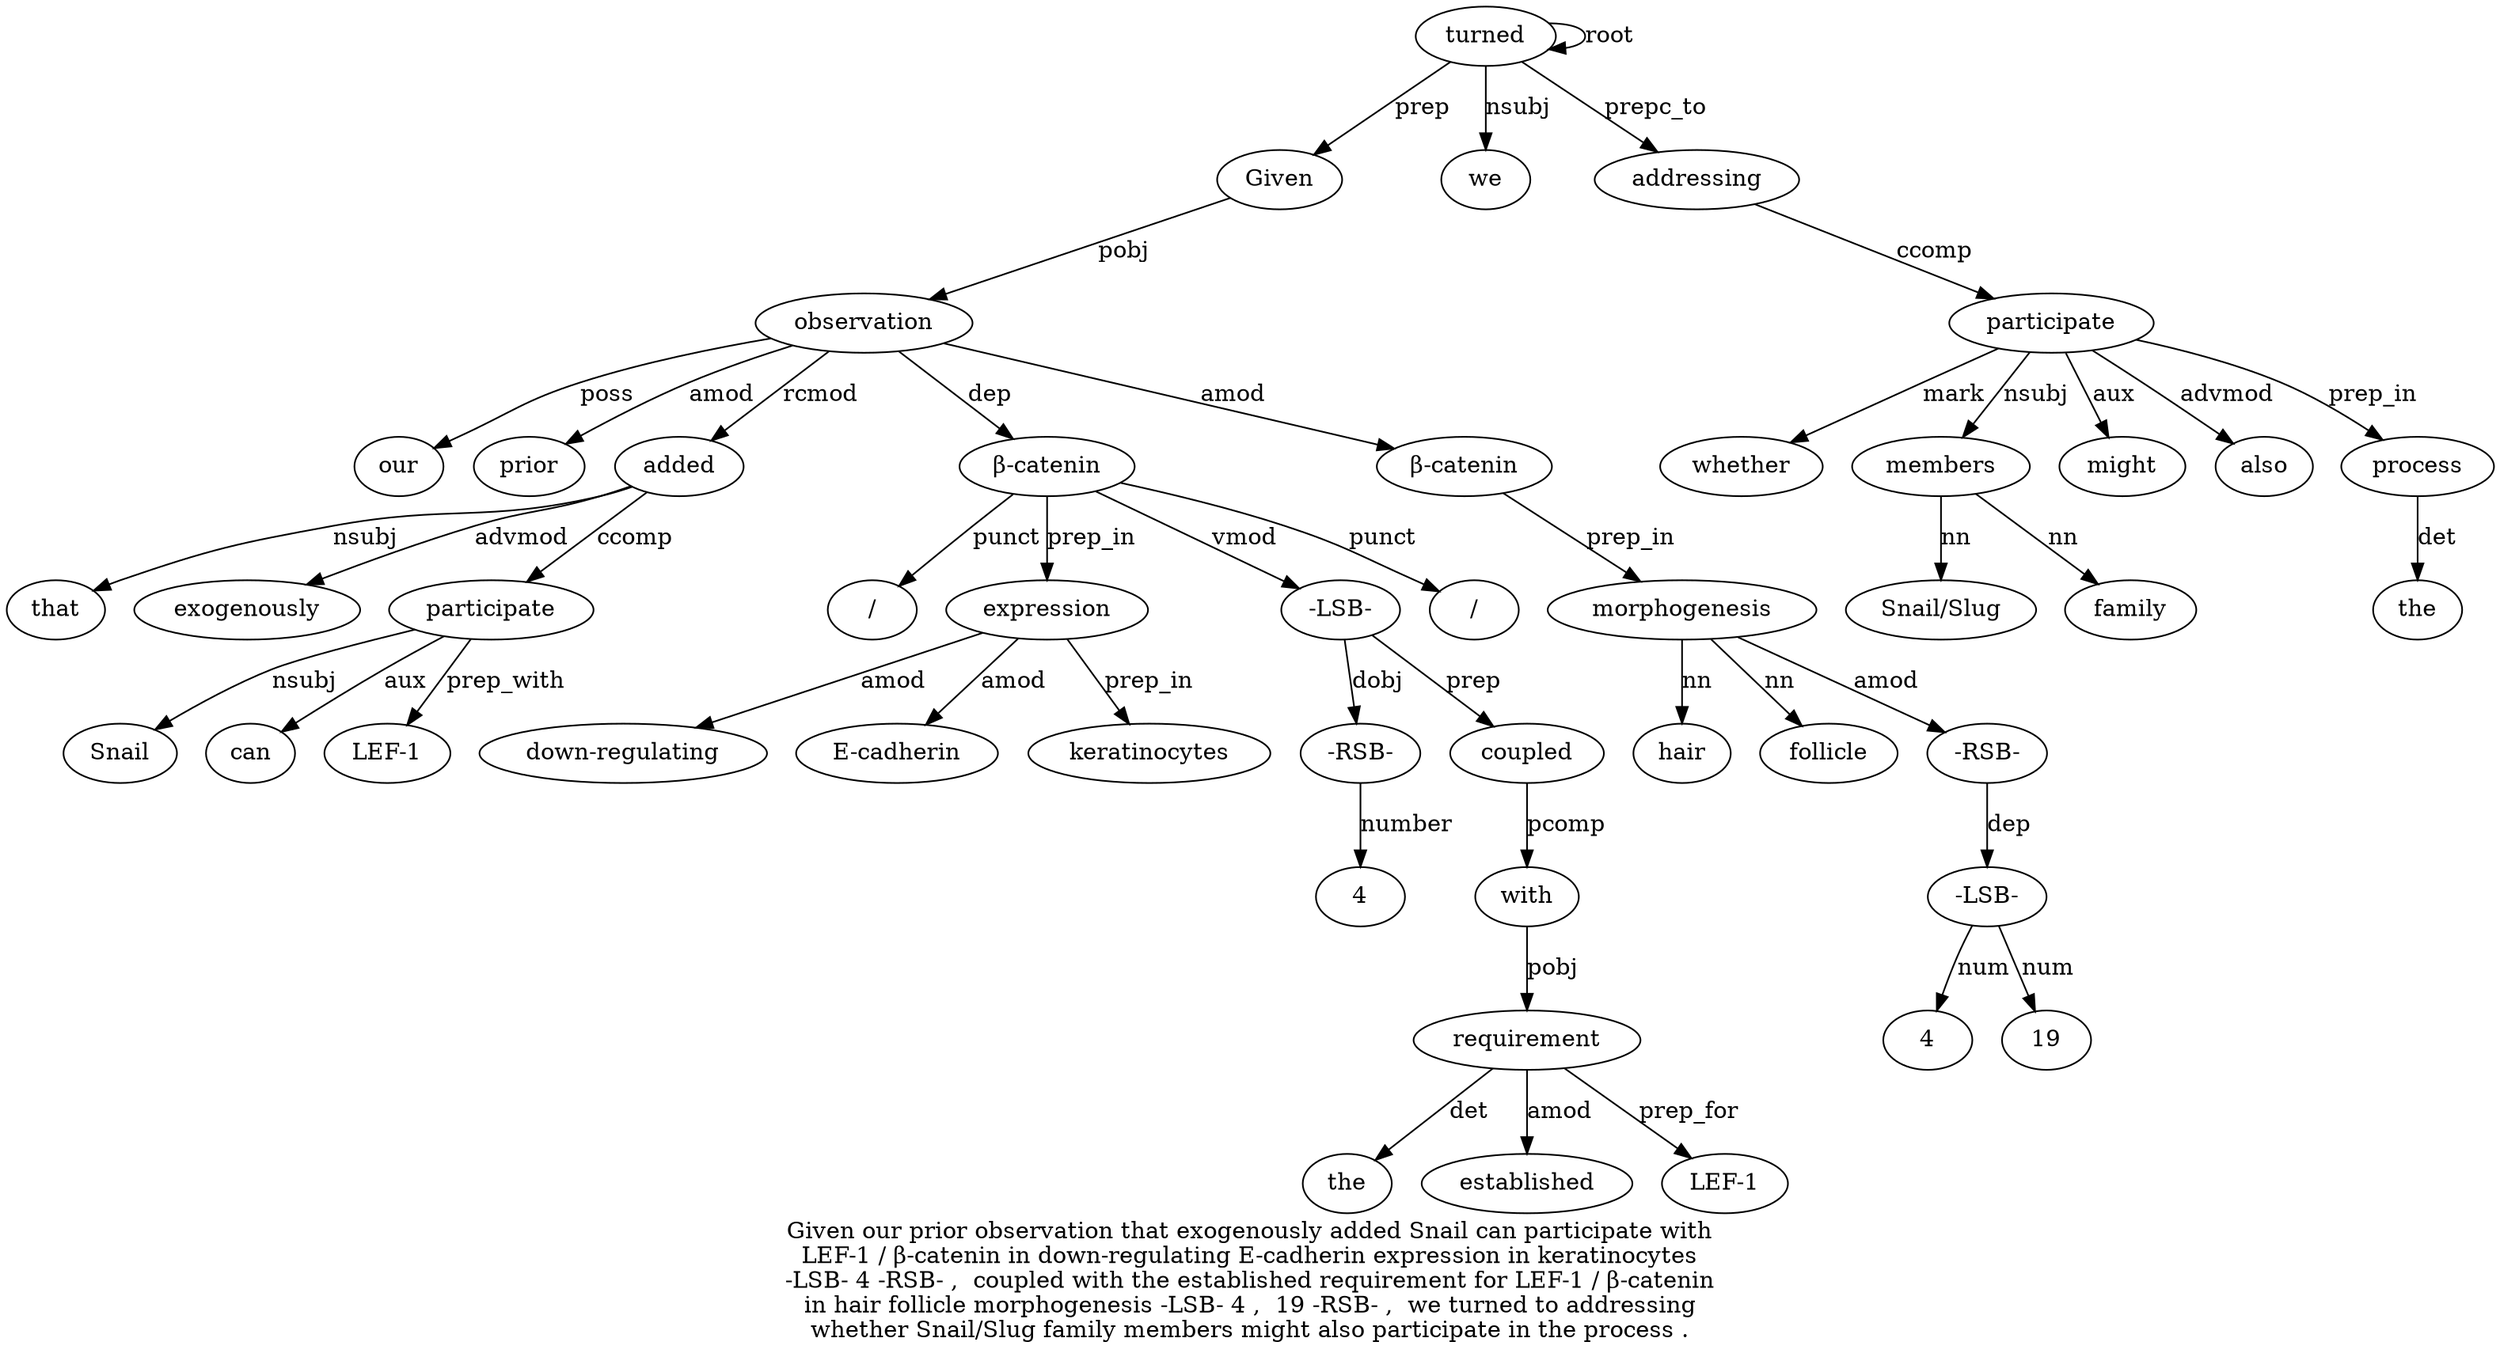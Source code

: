 digraph "Given our prior observation that exogenously added Snail can participate with LEF-1 / β-catenin in down-regulating E-cadherin expression in keratinocytes -LSB- 4 -RSB- ,  coupled with the established requirement for LEF-1 / β-catenin in hair follicle morphogenesis -LSB- 4 ,  19 -RSB- ,  we turned to addressing whether Snail/Slug family members might also participate in the process ." {
label="Given our prior observation that exogenously added Snail can participate with
LEF-1 / β-catenin in down-regulating E-cadherin expression in keratinocytes
-LSB- 4 -RSB- ,  coupled with the established requirement for LEF-1 / β-catenin
in hair follicle morphogenesis -LSB- 4 ,  19 -RSB- ,  we turned to addressing
whether Snail/Slug family members might also participate in the process .";
turned45 [style=filled, fillcolor=white, label=turned];
Given1 [style=filled, fillcolor=white, label=Given];
turned45 -> Given1  [label=prep];
observation4 [style=filled, fillcolor=white, label=observation];
our2 [style=filled, fillcolor=white, label=our];
observation4 -> our2  [label=poss];
prior3 [style=filled, fillcolor=white, label=prior];
observation4 -> prior3  [label=amod];
Given1 -> observation4  [label=pobj];
added7 [style=filled, fillcolor=white, label=added];
that5 [style=filled, fillcolor=white, label=that];
added7 -> that5  [label=nsubj];
exogenously6 [style=filled, fillcolor=white, label=exogenously];
added7 -> exogenously6  [label=advmod];
observation4 -> added7  [label=rcmod];
participate10 [style=filled, fillcolor=white, label=participate];
Snail8 [style=filled, fillcolor=white, label=Snail];
participate10 -> Snail8  [label=nsubj];
can9 [style=filled, fillcolor=white, label=can];
participate10 -> can9  [label=aux];
added7 -> participate10  [label=ccomp];
"LEF-12" [style=filled, fillcolor=white, label="LEF-1"];
participate10 -> "LEF-12"  [label=prep_with];
"β-catenin14" [style=filled, fillcolor=white, label="β-catenin"];
"/13" [style=filled, fillcolor=white, label="/"];
"β-catenin14" -> "/13"  [label=punct];
observation4 -> "β-catenin14"  [label=dep];
expression18 [style=filled, fillcolor=white, label=expression];
"down-regulating16" [style=filled, fillcolor=white, label="down-regulating"];
expression18 -> "down-regulating16"  [label=amod];
"E-cadherin17" [style=filled, fillcolor=white, label="E-cadherin"];
expression18 -> "E-cadherin17"  [label=amod];
"β-catenin14" -> expression18  [label=prep_in];
keratinocytes20 [style=filled, fillcolor=white, label=keratinocytes];
expression18 -> keratinocytes20  [label=prep_in];
"-LSB-21" [style=filled, fillcolor=white, label="-LSB-"];
"β-catenin14" -> "-LSB-21"  [label=vmod];
"-RSB-23" [style=filled, fillcolor=white, label="-RSB-"];
422 [style=filled, fillcolor=white, label=4];
"-RSB-23" -> 422  [label=number];
"-LSB-21" -> "-RSB-23"  [label=dobj];
coupled25 [style=filled, fillcolor=white, label=coupled];
"-LSB-21" -> coupled25  [label=prep];
with26 [style=filled, fillcolor=white, label=with];
coupled25 -> with26  [label=pcomp];
requirement29 [style=filled, fillcolor=white, label=requirement];
the27 [style=filled, fillcolor=white, label=the];
requirement29 -> the27  [label=det];
established28 [style=filled, fillcolor=white, label=established];
requirement29 -> established28  [label=amod];
with26 -> requirement29  [label=pobj];
"LEF-13" [style=filled, fillcolor=white, label="LEF-1"];
requirement29 -> "LEF-13"  [label=prep_for];
"/32" [style=filled, fillcolor=white, label="/"];
"β-catenin14" -> "/32"  [label=punct];
"β-catenin33" [style=filled, fillcolor=white, label="β-catenin"];
observation4 -> "β-catenin33"  [label=amod];
morphogenesis37 [style=filled, fillcolor=white, label=morphogenesis];
hair35 [style=filled, fillcolor=white, label=hair];
morphogenesis37 -> hair35  [label=nn];
follicle36 [style=filled, fillcolor=white, label=follicle];
morphogenesis37 -> follicle36  [label=nn];
"β-catenin33" -> morphogenesis37  [label=prep_in];
"-RSB-42" [style=filled, fillcolor=white, label="-RSB-"];
"-LSB-38" [style=filled, fillcolor=white, label="-LSB-"];
"-RSB-42" -> "-LSB-38"  [label=dep];
439 [style=filled, fillcolor=white, label=4];
"-LSB-38" -> 439  [label=num];
194 [style=filled, fillcolor=white, label=19];
"-LSB-38" -> 194  [label=num];
morphogenesis37 -> "-RSB-42"  [label=amod];
we44 [style=filled, fillcolor=white, label=we];
turned45 -> we44  [label=nsubj];
turned45 -> turned45  [label=root];
addressing47 [style=filled, fillcolor=white, label=addressing];
turned45 -> addressing47  [label=prepc_to];
participate54 [style=filled, fillcolor=white, label=participate];
whether48 [style=filled, fillcolor=white, label=whether];
participate54 -> whether48  [label=mark];
members51 [style=filled, fillcolor=white, label=members];
"Snail/Slug49" [style=filled, fillcolor=white, label="Snail/Slug"];
members51 -> "Snail/Slug49"  [label=nn];
family50 [style=filled, fillcolor=white, label=family];
members51 -> family50  [label=nn];
participate54 -> members51  [label=nsubj];
might52 [style=filled, fillcolor=white, label=might];
participate54 -> might52  [label=aux];
also53 [style=filled, fillcolor=white, label=also];
participate54 -> also53  [label=advmod];
addressing47 -> participate54  [label=ccomp];
process57 [style=filled, fillcolor=white, label=process];
the56 [style=filled, fillcolor=white, label=the];
process57 -> the56  [label=det];
participate54 -> process57  [label=prep_in];
}
